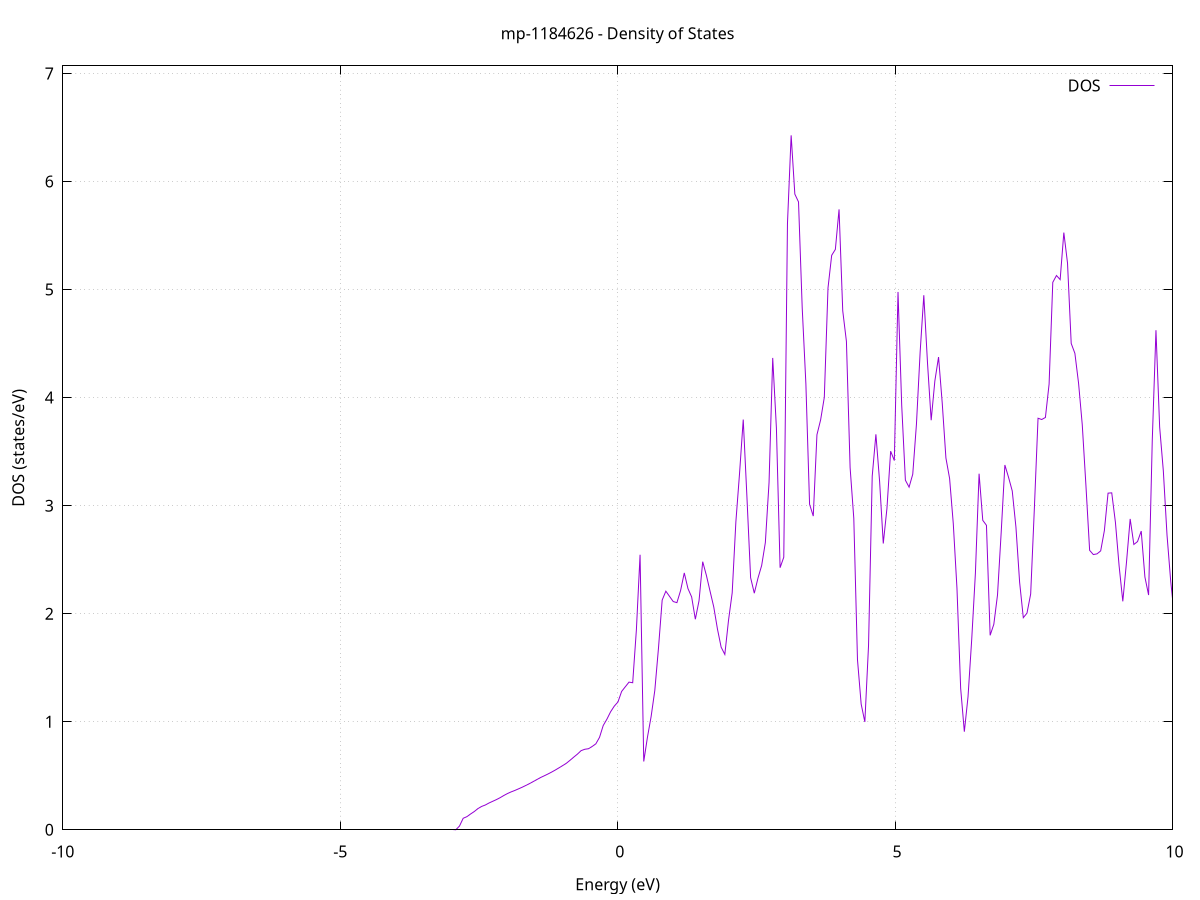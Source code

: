 set title 'mp-1184626 - Density of States'
set xlabel 'Energy (eV)'
set ylabel 'DOS (states/eV)'
set grid
set xrange [-10:10]
set yrange [0:7.070]
set xzeroaxis lt -1
set terminal png size 800,600
set output 'mp-1184626_dos_gnuplot.png'
plot '-' using 1:2 with lines title 'DOS'
-101.474800 0.000000
-101.408300 0.000000
-101.341900 0.000000
-101.275500 0.000000
-101.209100 0.000000
-101.142700 0.000000
-101.076300 0.000000
-101.009900 0.000000
-100.943400 0.000000
-100.877000 0.000000
-100.810600 0.000000
-100.744200 0.000000
-100.677800 0.000000
-100.611400 0.000000
-100.545000 0.000000
-100.478600 0.000000
-100.412100 0.000000
-100.345700 0.000000
-100.279300 0.000000
-100.212900 0.000000
-100.146500 0.000000
-100.080100 0.000000
-100.013700 0.000000
-99.947200 0.000000
-99.880800 0.000000
-99.814400 0.000000
-99.748000 0.000000
-99.681600 0.000000
-99.615200 0.000000
-99.548800 0.000000
-99.482300 0.000000
-99.415900 0.000000
-99.349500 0.000000
-99.283100 0.000000
-99.216700 0.000000
-99.150300 0.000000
-99.083900 0.000000
-99.017400 0.000000
-98.951000 0.000000
-98.884600 0.000000
-98.818200 0.000000
-98.751800 0.000000
-98.685400 0.000000
-98.619000 0.000000
-98.552600 0.000000
-98.486100 0.000000
-98.419700 0.000000
-98.353300 0.000000
-98.286900 0.000000
-98.220500 0.000000
-98.154100 0.000000
-98.087700 0.000000
-98.021200 0.000000
-97.954800 0.000000
-97.888400 0.000000
-97.822000 0.000000
-97.755600 0.000000
-97.689200 0.000000
-97.622800 0.000000
-97.556300 0.000000
-97.489900 0.000000
-97.423500 0.000000
-97.357100 0.000000
-97.290700 0.000000
-97.224300 0.000000
-97.157900 0.000000
-97.091400 0.000000
-97.025000 0.000000
-96.958600 0.000000
-96.892200 0.000000
-96.825800 0.000000
-96.759400 0.000000
-96.693000 0.000000
-96.626600 0.000000
-96.560100 0.000000
-96.493700 0.000000
-96.427300 0.000000
-96.360900 0.000000
-96.294500 0.000000
-96.228100 0.000000
-96.161700 0.000000
-96.095200 0.000000
-96.028800 0.000000
-95.962400 0.000000
-95.896000 0.000000
-95.829600 0.000000
-95.763200 0.000000
-95.696800 0.000000
-95.630300 0.000000
-95.563900 0.000000
-95.497500 0.000000
-95.431100 0.000000
-95.364700 0.000000
-95.298300 0.000000
-95.231900 0.000000
-95.165400 0.000000
-95.099000 0.000000
-95.032600 0.000000
-94.966200 0.000000
-94.899800 0.000000
-94.833400 0.000000
-94.767000 0.000000
-94.700500 0.000000
-94.634100 0.000000
-94.567700 0.000000
-94.501300 0.000000
-94.434900 0.000000
-94.368500 0.000000
-94.302100 0.000000
-94.235700 0.000000
-94.169200 0.000000
-94.102800 0.000000
-94.036400 0.000000
-93.970000 0.000000
-93.903600 0.000000
-93.837200 0.000000
-93.770800 0.000000
-93.704300 0.000000
-93.637900 0.000000
-93.571500 0.000000
-93.505100 0.000000
-93.438700 0.000000
-93.372300 0.000000
-93.305900 0.000000
-93.239400 0.000000
-93.173000 0.000000
-93.106600 0.000000
-93.040200 0.000000
-92.973800 0.000000
-92.907400 0.000000
-92.841000 0.000000
-92.774500 0.000000
-92.708100 0.000000
-92.641700 0.000000
-92.575300 0.000000
-92.508900 0.000000
-92.442500 0.000000
-92.376100 0.000000
-92.309700 0.000000
-92.243200 0.000000
-92.176800 0.000000
-92.110400 0.000000
-92.044000 0.000000
-91.977600 0.000000
-91.911200 0.000000
-91.844800 0.000000
-91.778300 0.000000
-91.711900 0.000000
-91.645500 0.000000
-91.579100 0.000000
-91.512700 0.000000
-91.446300 0.000000
-91.379900 0.000000
-91.313400 0.000000
-91.247000 0.000000
-91.180600 0.000000
-91.114200 0.000000
-91.047800 0.000000
-90.981400 0.000000
-90.915000 0.000000
-90.848500 0.000000
-90.782100 0.000000
-90.715700 0.000000
-90.649300 0.000000
-90.582900 0.000000
-90.516500 0.000000
-90.450100 0.000000
-90.383700 0.000000
-90.317200 0.000000
-90.250800 0.000000
-90.184400 0.000000
-90.118000 0.000000
-90.051600 0.000000
-89.985200 0.000000
-89.918800 0.000000
-89.852300 0.000000
-89.785900 0.000000
-89.719500 0.000000
-89.653100 0.000000
-89.586700 0.000000
-89.520300 0.000000
-89.453900 0.000000
-89.387400 0.000000
-89.321000 0.000000
-89.254600 0.000000
-89.188200 0.000000
-89.121800 0.000000
-89.055400 0.000000
-88.989000 0.000000
-88.922500 0.000000
-88.856100 0.000000
-88.789700 0.000000
-88.723300 0.000000
-88.656900 0.000000
-88.590500 0.000000
-88.524100 0.000000
-88.457600 0.000000
-88.391200 0.000000
-88.324800 0.000000
-88.258400 0.000000
-88.192000 0.000000
-88.125600 0.000000
-88.059200 0.000000
-87.992800 0.000000
-87.926300 0.000000
-87.859900 0.000000
-87.793500 0.000000
-87.727100 0.000000
-87.660700 0.000000
-87.594300 0.000000
-87.527900 0.000000
-87.461400 0.000000
-87.395000 0.000000
-87.328600 0.000000
-87.262200 0.000000
-87.195800 0.000000
-87.129400 0.000000
-87.063000 0.000000
-86.996500 0.000000
-86.930100 0.000000
-86.863700 0.000000
-86.797300 0.000000
-86.730900 0.000000
-86.664500 0.000000
-86.598100 0.000000
-86.531600 0.000000
-86.465200 0.000000
-86.398800 0.000000
-86.332400 0.000000
-86.266000 0.000000
-86.199600 0.000000
-86.133200 0.000000
-86.066800 0.000000
-86.000300 0.000000
-85.933900 0.000000
-85.867500 0.000000
-85.801100 0.000000
-85.734700 0.000000
-85.668300 0.000000
-85.601900 0.000000
-85.535400 0.000000
-85.469000 0.000000
-85.402600 0.000000
-85.336200 0.000000
-85.269800 0.000000
-85.203400 0.000000
-85.137000 0.000000
-85.070500 0.000000
-85.004100 0.000000
-84.937700 0.000000
-84.871300 0.000000
-84.804900 0.000000
-84.738500 0.000000
-84.672100 0.000000
-84.605600 0.000000
-84.539200 0.000000
-84.472800 0.000000
-84.406400 0.000000
-84.340000 0.000000
-84.273600 0.000000
-84.207200 0.000000
-84.140800 0.000000
-84.074300 0.000000
-84.007900 0.000000
-83.941500 0.000000
-83.875100 0.000000
-83.808700 0.000000
-83.742300 0.000000
-83.675900 0.000000
-83.609400 0.000000
-83.543000 0.000000
-83.476600 0.000000
-83.410200 0.000000
-83.343800 0.000000
-83.277400 0.000000
-83.211000 0.000000
-83.144500 0.000000
-83.078100 0.000000
-83.011700 0.000000
-82.945300 0.000000
-82.878900 0.000000
-82.812500 0.000000
-82.746100 0.000000
-82.679600 0.000000
-82.613200 0.000000
-82.546800 0.000000
-82.480400 0.000000
-82.414000 0.000000
-82.347600 0.000000
-82.281200 0.000000
-82.214800 0.000000
-82.148300 0.000000
-82.081900 0.000000
-82.015500 0.000000
-81.949100 0.000000
-81.882700 0.000000
-81.816300 0.000000
-81.749900 0.000000
-81.683400 0.000000
-81.617000 0.000000
-81.550600 0.000000
-81.484200 0.000000
-81.417800 0.000000
-81.351400 0.000000
-81.285000 0.000000
-81.218500 0.000000
-81.152100 0.000000
-81.085700 0.000000
-81.019300 0.000000
-80.952900 0.000000
-80.886500 0.000000
-80.820100 0.000000
-80.753600 0.000000
-80.687200 0.000000
-80.620800 0.000000
-80.554400 0.000000
-80.488000 0.000000
-80.421600 0.000000
-80.355200 0.000000
-80.288700 0.000000
-80.222300 0.000000
-80.155900 0.000000
-80.089500 0.000000
-80.023100 0.000000
-79.956700 0.000000
-79.890300 0.000000
-79.823900 0.000000
-79.757400 0.000000
-79.691000 0.000000
-79.624600 0.000000
-79.558200 0.000000
-79.491800 0.000000
-79.425400 0.000000
-79.359000 0.000000
-79.292500 0.000000
-79.226100 0.000000
-79.159700 0.000000
-79.093300 0.000000
-79.026900 0.000000
-78.960500 0.000000
-78.894100 0.000000
-78.827600 0.000000
-78.761200 0.000000
-78.694800 0.000000
-78.628400 0.000000
-78.562000 0.000000
-78.495600 0.000000
-78.429200 0.000000
-78.362700 0.000000
-78.296300 0.000000
-78.229900 0.000000
-78.163500 0.000000
-78.097100 0.000000
-78.030700 0.000000
-77.964300 0.000000
-77.897900 0.000000
-77.831400 0.000000
-77.765000 0.000000
-77.698600 0.000000
-77.632200 0.000000
-77.565800 0.000000
-77.499400 0.000000
-77.433000 0.000000
-77.366500 0.000000
-77.300100 0.000000
-77.233700 0.000000
-77.167300 0.000000
-77.100900 0.000000
-77.034500 0.000000
-76.968100 0.000000
-76.901600 0.000000
-76.835200 0.000000
-76.768800 0.000000
-76.702400 0.000000
-76.636000 0.000000
-76.569600 0.000000
-76.503200 0.000000
-76.436700 0.000000
-76.370300 0.000000
-76.303900 0.000000
-76.237500 0.000000
-76.171100 0.000000
-76.104700 0.000000
-76.038300 0.000000
-75.971900 0.000000
-75.905400 0.000000
-75.839000 0.000000
-75.772600 0.000000
-75.706200 0.000000
-75.639800 0.000000
-75.573400 0.000000
-75.507000 0.000000
-75.440500 0.000000
-75.374100 0.000000
-75.307700 0.000000
-75.241300 0.000000
-75.174900 0.000000
-75.108500 0.000000
-75.042100 0.000000
-74.975600 0.000000
-74.909200 0.000000
-74.842800 0.000000
-74.776400 0.000000
-74.710000 0.000000
-74.643600 0.000000
-74.577200 0.000000
-74.510700 0.000000
-74.444300 0.000000
-74.377900 0.000000
-74.311500 0.000000
-74.245100 0.000000
-74.178700 0.000000
-74.112300 0.000000
-74.045800 0.000000
-73.979400 0.000000
-73.913000 0.000000
-73.846600 0.000000
-73.780200 0.000000
-73.713800 0.000000
-73.647400 0.000000
-73.581000 0.000000
-73.514500 0.000000
-73.448100 0.000000
-73.381700 0.000000
-73.315300 0.000000
-73.248900 0.000000
-73.182500 0.000000
-73.116100 0.000000
-73.049600 0.000000
-72.983200 0.000000
-72.916800 0.000000
-72.850400 0.000000
-72.784000 0.000000
-72.717600 0.000000
-72.651200 0.000000
-72.584700 0.000000
-72.518300 0.000000
-72.451900 0.000000
-72.385500 0.000000
-72.319100 0.000000
-72.252700 0.000000
-72.186300 0.000000
-72.119800 0.000000
-72.053400 0.000000
-71.987000 0.000000
-71.920600 0.000000
-71.854200 0.000000
-71.787800 0.000000
-71.721400 0.000000
-71.655000 0.000000
-71.588500 0.000000
-71.522100 0.000000
-71.455700 0.000000
-71.389300 0.000000
-71.322900 0.000000
-71.256500 0.000000
-71.190100 0.000000
-71.123600 0.000000
-71.057200 0.000000
-70.990800 0.000000
-70.924400 0.000000
-70.858000 0.000000
-70.791600 0.000000
-70.725200 0.000000
-70.658700 0.000000
-70.592300 0.000000
-70.525900 0.000000
-70.459500 0.000000
-70.393100 0.000000
-70.326700 0.000000
-70.260300 0.000000
-70.193800 0.000000
-70.127400 0.000000
-70.061000 0.000000
-69.994600 0.000000
-69.928200 0.000000
-69.861800 0.000000
-69.795400 0.000000
-69.729000 0.000000
-69.662500 0.000000
-69.596100 0.000000
-69.529700 0.000000
-69.463300 0.000000
-69.396900 0.000000
-69.330500 0.000000
-69.264100 0.000000
-69.197600 0.000000
-69.131200 0.000000
-69.064800 0.000000
-68.998400 0.000000
-68.932000 0.000000
-68.865600 0.000000
-68.799200 0.000000
-68.732700 0.000000
-68.666300 0.000000
-68.599900 0.000000
-68.533500 0.000000
-68.467100 0.000000
-68.400700 0.000000
-68.334300 0.000000
-68.267800 0.000000
-68.201400 0.000000
-68.135000 0.000000
-68.068600 0.000000
-68.002200 0.000000
-67.935800 0.000000
-67.869400 0.000000
-67.802900 0.000000
-67.736500 0.000000
-67.670100 0.000000
-67.603700 0.000000
-67.537300 0.000000
-67.470900 0.000000
-67.404500 0.000000
-67.338100 0.000000
-67.271600 0.000000
-67.205200 0.000000
-67.138800 0.000000
-67.072400 0.000000
-67.006000 0.000000
-66.939600 0.000000
-66.873200 0.000000
-66.806700 0.000000
-66.740300 0.000000
-66.673900 0.000000
-66.607500 0.000000
-66.541100 0.000000
-66.474700 0.000000
-66.408300 0.000000
-66.341800 0.000000
-66.275400 0.000000
-66.209000 0.000000
-66.142600 0.000000
-66.076200 0.000000
-66.009800 0.000000
-65.943400 0.000000
-65.876900 0.000000
-65.810500 0.000000
-65.744100 0.000000
-65.677700 0.000000
-65.611300 0.000000
-65.544900 0.000000
-65.478500 0.000000
-65.412100 0.000000
-65.345600 0.000000
-65.279200 0.000000
-65.212800 0.000000
-65.146400 0.000000
-65.080000 0.000000
-65.013600 0.000000
-64.947200 0.000000
-64.880700 0.000000
-64.814300 0.000000
-64.747900 0.000000
-64.681500 0.000000
-64.615100 0.000000
-64.548700 0.000000
-64.482300 0.000000
-64.415800 0.000000
-64.349400 0.000000
-64.283000 0.000000
-64.216600 0.000000
-64.150200 0.000000
-64.083800 0.000000
-64.017400 0.000000
-63.950900 0.000000
-63.884500 0.000000
-63.818100 0.000000
-63.751700 0.000000
-63.685300 0.000000
-63.618900 0.000000
-63.552500 0.000000
-63.486100 0.000000
-63.419600 0.000000
-63.353200 0.000000
-63.286800 0.000000
-63.220400 0.000000
-63.154000 0.000000
-63.087600 0.000000
-63.021200 0.000000
-62.954700 0.000000
-62.888300 0.000000
-62.821900 0.000000
-62.755500 0.000000
-62.689100 0.000000
-62.622700 0.000000
-62.556300 0.000000
-62.489800 0.000000
-62.423400 0.000000
-62.357000 0.000000
-62.290600 0.000000
-62.224200 0.000000
-62.157800 0.000000
-62.091400 0.000000
-62.024900 0.000000
-61.958500 0.000000
-61.892100 0.000000
-61.825700 0.000000
-61.759300 0.000000
-61.692900 0.000000
-61.626500 0.000000
-61.560000 0.000000
-61.493600 0.000000
-61.427200 0.000000
-61.360800 0.000000
-61.294400 0.000000
-61.228000 0.000000
-61.161600 0.000000
-61.095200 0.000000
-61.028700 0.000000
-60.962300 0.000000
-60.895900 0.000000
-60.829500 0.000000
-60.763100 0.000000
-60.696700 0.000000
-60.630300 0.000000
-60.563800 0.000000
-60.497400 0.000000
-60.431000 0.000000
-60.364600 0.000000
-60.298200 0.000000
-60.231800 0.000000
-60.165400 0.000000
-60.098900 0.000000
-60.032500 0.000000
-59.966100 0.000000
-59.899700 0.000000
-59.833300 0.000000
-59.766900 0.000000
-59.700500 0.000000
-59.634000 0.000000
-59.567600 0.000000
-59.501200 0.000000
-59.434800 0.000000
-59.368400 0.000000
-59.302000 0.000000
-59.235600 0.000000
-59.169200 0.000000
-59.102700 0.000000
-59.036300 0.000000
-58.969900 0.000000
-58.903500 0.000000
-58.837100 0.000000
-58.770700 0.000000
-58.704300 0.000000
-58.637800 0.000000
-58.571400 0.000000
-58.505000 0.000000
-58.438600 0.000000
-58.372200 0.000000
-58.305800 0.000000
-58.239400 0.000000
-58.172900 0.000000
-58.106500 0.000000
-58.040100 0.000000
-57.973700 0.000000
-57.907300 0.000000
-57.840900 0.000000
-57.774500 0.000000
-57.708000 0.000000
-57.641600 0.000000
-57.575200 0.000000
-57.508800 0.000000
-57.442400 0.000000
-57.376000 0.000000
-57.309600 0.000000
-57.243200 0.000000
-57.176700 0.000000
-57.110300 0.000000
-57.043900 0.000000
-56.977500 0.000000
-56.911100 0.000000
-56.844700 0.000000
-56.778300 0.000000
-56.711800 0.000000
-56.645400 0.000000
-56.579000 0.000000
-56.512600 0.000000
-56.446200 0.000000
-56.379800 0.000000
-56.313400 0.000000
-56.246900 0.000000
-56.180500 0.000000
-56.114100 0.000000
-56.047700 0.000000
-55.981300 0.000000
-55.914900 0.000000
-55.848500 0.000000
-55.782000 0.000000
-55.715600 0.000000
-55.649200 0.000000
-55.582800 0.000000
-55.516400 0.000000
-55.450000 0.000000
-55.383600 0.000000
-55.317200 0.000000
-55.250700 0.000000
-55.184300 0.000000
-55.117900 0.000000
-55.051500 0.000000
-54.985100 0.000000
-54.918700 0.000000
-54.852300 0.000000
-54.785800 0.000000
-54.719400 0.000000
-54.653000 0.000000
-54.586600 0.000000
-54.520200 0.000000
-54.453800 0.000000
-54.387400 0.000000
-54.320900 0.000000
-54.254500 0.000000
-54.188100 0.000000
-54.121700 0.000000
-54.055300 0.000000
-53.988900 0.000000
-53.922500 0.000000
-53.856000 0.000000
-53.789600 0.000000
-53.723200 0.000000
-53.656800 0.000000
-53.590400 0.000000
-53.524000 0.000000
-53.457600 0.000000
-53.391100 0.000000
-53.324700 0.000000
-53.258300 0.000000
-53.191900 0.000000
-53.125500 0.000000
-53.059100 0.000000
-52.992700 0.000000
-52.926300 0.000000
-52.859800 0.000000
-52.793400 0.000000
-52.727000 0.000000
-52.660600 0.000000
-52.594200 0.000000
-52.527800 0.000000
-52.461400 0.000000
-52.394900 0.000000
-52.328500 0.000000
-52.262100 0.000000
-52.195700 0.000000
-52.129300 0.000000
-52.062900 0.000000
-51.996500 0.000000
-51.930000 0.000000
-51.863600 0.000000
-51.797200 0.000000
-51.730800 0.000000
-51.664400 0.000000
-51.598000 0.000000
-51.531600 0.000000
-51.465100 0.000000
-51.398700 0.000000
-51.332300 0.000000
-51.265900 0.000000
-51.199500 0.000000
-51.133100 0.000000
-51.066700 0.000000
-51.000300 0.000000
-50.933800 0.000000
-50.867400 0.000000
-50.801000 0.000000
-50.734600 0.000000
-50.668200 0.000000
-50.601800 0.000000
-50.535400 0.000000
-50.468900 0.000000
-50.402500 0.000000
-50.336100 0.000000
-50.269700 0.000000
-50.203300 0.000000
-50.136900 0.000000
-50.070500 0.000000
-50.004000 0.000000
-49.937600 0.000000
-49.871200 0.000000
-49.804800 0.000000
-49.738400 0.000000
-49.672000 0.000000
-49.605600 0.000000
-49.539100 0.000000
-49.472700 0.000000
-49.406300 0.000000
-49.339900 0.000000
-49.273500 0.000000
-49.207100 0.000000
-49.140700 0.000000
-49.074300 0.000000
-49.007800 0.000000
-48.941400 0.000000
-48.875000 0.000000
-48.808600 0.000000
-48.742200 0.000000
-48.675800 0.000000
-48.609400 0.000000
-48.542900 0.000000
-48.476500 0.000000
-48.410100 0.000000
-48.343700 0.000000
-48.277300 0.000000
-48.210900 0.000000
-48.144500 0.000000
-48.078000 0.000000
-48.011600 0.000000
-47.945200 0.000000
-47.878800 0.000000
-47.812400 0.000000
-47.746000 0.000000
-47.679600 0.000000
-47.613100 0.000000
-47.546700 0.000000
-47.480300 0.000000
-47.413900 0.000000
-47.347500 0.000000
-47.281100 0.000000
-47.214700 0.000000
-47.148200 0.000000
-47.081800 0.000000
-47.015400 0.000000
-46.949000 0.000000
-46.882600 0.000000
-46.816200 0.000000
-46.749800 0.000000
-46.683400 0.000000
-46.616900 0.000000
-46.550500 0.000000
-46.484100 0.000000
-46.417700 0.000000
-46.351300 0.000000
-46.284900 0.000000
-46.218500 0.000000
-46.152000 0.000000
-46.085600 0.000000
-46.019200 0.000000
-45.952800 0.000000
-45.886400 0.000000
-45.820000 0.000000
-45.753600 0.000000
-45.687100 0.000000
-45.620700 0.000000
-45.554300 0.000000
-45.487900 0.000000
-45.421500 0.000000
-45.355100 0.000000
-45.288700 0.000000
-45.222200 0.000000
-45.155800 0.000000
-45.089400 0.000000
-45.023000 0.000000
-44.956600 0.000000
-44.890200 0.000000
-44.823800 0.000000
-44.757400 0.000000
-44.690900 0.000000
-44.624500 0.000000
-44.558100 0.000000
-44.491700 0.000000
-44.425300 0.000000
-44.358900 0.000000
-44.292500 0.000000
-44.226000 0.000000
-44.159600 0.000000
-44.093200 0.000000
-44.026800 0.000000
-43.960400 0.000000
-43.894000 0.000000
-43.827600 0.000000
-43.761100 0.000000
-43.694700 0.000000
-43.628300 0.000000
-43.561900 0.000000
-43.495500 0.000000
-43.429100 0.000000
-43.362700 0.000000
-43.296200 0.000000
-43.229800 0.000000
-43.163400 0.000000
-43.097000 0.000000
-43.030600 0.000000
-42.964200 0.000000
-42.897800 0.000000
-42.831400 0.000000
-42.764900 0.000000
-42.698500 0.000000
-42.632100 0.000000
-42.565700 0.000000
-42.499300 0.000000
-42.432900 0.000000
-42.366500 0.000000
-42.300000 0.000000
-42.233600 0.000000
-42.167200 0.000000
-42.100800 0.000000
-42.034400 0.000000
-41.968000 0.000000
-41.901600 0.000000
-41.835100 0.000000
-41.768700 0.000000
-41.702300 0.000000
-41.635900 0.000000
-41.569500 0.000000
-41.503100 0.000000
-41.436700 0.000000
-41.370200 0.000000
-41.303800 0.000000
-41.237400 0.000000
-41.171000 0.000000
-41.104600 0.000000
-41.038200 0.000000
-40.971800 0.000000
-40.905300 0.000000
-40.838900 0.000000
-40.772500 0.000000
-40.706100 0.000000
-40.639700 0.000000
-40.573300 0.000000
-40.506900 0.000000
-40.440500 0.000000
-40.374000 0.000000
-40.307600 0.000000
-40.241200 0.000000
-40.174800 0.000000
-40.108400 0.000000
-40.042000 0.000000
-39.975600 0.000000
-39.909100 0.000000
-39.842700 0.000000
-39.776300 0.000000
-39.709900 0.000000
-39.643500 0.000000
-39.577100 0.000000
-39.510700 0.000000
-39.444200 0.000000
-39.377800 0.000000
-39.311400 0.000000
-39.245000 0.000000
-39.178600 0.000000
-39.112200 0.000000
-39.045800 0.000000
-38.979300 0.000000
-38.912900 0.000000
-38.846500 0.000000
-38.780100 0.000000
-38.713700 0.000000
-38.647300 0.000000
-38.580900 0.000000
-38.514500 0.000000
-38.448000 0.000000
-38.381600 0.000000
-38.315200 0.000000
-38.248800 0.000000
-38.182400 0.000000
-38.116000 0.000000
-38.049600 0.000000
-37.983100 0.000000
-37.916700 0.000000
-37.850300 0.000000
-37.783900 0.000000
-37.717500 0.000000
-37.651100 0.000000
-37.584700 0.000000
-37.518200 0.000000
-37.451800 0.000000
-37.385400 0.000000
-37.319000 0.000000
-37.252600 0.000000
-37.186200 0.000000
-37.119800 0.000000
-37.053300 0.000000
-36.986900 0.000000
-36.920500 0.000000
-36.854100 0.000000
-36.787700 0.000000
-36.721300 0.000000
-36.654900 0.000000
-36.588500 0.000000
-36.522000 0.000000
-36.455600 0.000000
-36.389200 0.000000
-36.322800 0.000000
-36.256400 0.000000
-36.190000 0.000000
-36.123600 0.000000
-36.057100 0.000000
-35.990700 0.000000
-35.924300 0.000000
-35.857900 0.000000
-35.791500 0.000000
-35.725100 0.000000
-35.658700 0.000000
-35.592200 0.000000
-35.525800 0.000000
-35.459400 0.000000
-35.393000 0.000000
-35.326600 0.000000
-35.260200 0.000000
-35.193800 0.000000
-35.127300 0.000000
-35.060900 0.000000
-34.994500 0.000000
-34.928100 0.000000
-34.861700 0.000000
-34.795300 0.000000
-34.728900 0.000000
-34.662400 0.000000
-34.596000 0.000000
-34.529600 0.000000
-34.463200 0.000000
-34.396800 0.000000
-34.330400 0.000000
-34.264000 0.000000
-34.197600 0.000000
-34.131100 0.000000
-34.064700 0.000000
-33.998300 0.000000
-33.931900 0.000000
-33.865500 0.000000
-33.799100 0.000000
-33.732700 0.000000
-33.666200 0.000000
-33.599800 0.000000
-33.533400 0.000000
-33.467000 0.000000
-33.400600 0.000000
-33.334200 0.000000
-33.267800 0.000000
-33.201300 0.000000
-33.134900 0.000000
-33.068500 0.000000
-33.002100 0.000000
-32.935700 0.000000
-32.869300 0.000000
-32.802900 0.000000
-32.736400 0.000000
-32.670000 0.000000
-32.603600 0.000000
-32.537200 0.000000
-32.470800 0.000000
-32.404400 0.000000
-32.338000 0.000000
-32.271600 0.000000
-32.205100 0.000000
-32.138700 0.000000
-32.072300 0.000000
-32.005900 0.000000
-31.939500 0.000000
-31.873100 0.000000
-31.806700 0.000000
-31.740200 0.000000
-31.673800 0.000000
-31.607400 0.000000
-31.541000 0.000000
-31.474600 0.000000
-31.408200 0.000000
-31.341800 0.000000
-31.275300 0.000000
-31.208900 0.000000
-31.142500 0.000000
-31.076100 0.000000
-31.009700 0.000000
-30.943300 0.000000
-30.876900 0.000000
-30.810400 0.000000
-30.744000 0.000000
-30.677600 0.000000
-30.611200 0.000000
-30.544800 0.000000
-30.478400 0.000000
-30.412000 0.000000
-30.345600 0.000000
-30.279100 0.000000
-30.212700 0.000000
-30.146300 0.000000
-30.079900 0.000000
-30.013500 0.000000
-29.947100 0.000000
-29.880700 0.000000
-29.814200 0.000000
-29.747800 0.000000
-29.681400 0.000000
-29.615000 0.000000
-29.548600 0.000000
-29.482200 0.000000
-29.415800 0.000000
-29.349300 0.000000
-29.282900 0.000000
-29.216500 0.000000
-29.150100 0.000000
-29.083700 0.000000
-29.017300 0.000000
-28.950900 0.000000
-28.884400 0.000000
-28.818000 0.000000
-28.751600 0.000000
-28.685200 0.000000
-28.618800 0.000000
-28.552400 0.000000
-28.486000 0.000000
-28.419500 0.000000
-28.353100 0.000000
-28.286700 0.000000
-28.220300 0.000000
-28.153900 0.000000
-28.087500 0.000000
-28.021100 0.000000
-27.954700 0.000000
-27.888200 0.000000
-27.821800 0.000000
-27.755400 0.000000
-27.689000 0.000000
-27.622600 0.000000
-27.556200 0.000000
-27.489800 0.000000
-27.423300 0.000000
-27.356900 0.000000
-27.290500 0.000000
-27.224100 0.000000
-27.157700 0.000000
-27.091300 0.000000
-27.024900 0.000000
-26.958400 0.000000
-26.892000 0.000000
-26.825600 0.000000
-26.759200 0.000000
-26.692800 0.000000
-26.626400 0.000000
-26.560000 0.000000
-26.493500 0.000000
-26.427100 0.000000
-26.360700 0.000000
-26.294300 0.000000
-26.227900 3.646000
-26.161500 5.338400
-26.095100 15.787100
-26.028700 12.670800
-25.962200 20.330000
-25.895800 20.485800
-25.829400 8.185900
-25.763000 12.520800
-25.696600 15.200000
-25.630200 19.824000
-25.563800 16.295100
-25.497300 19.470700
-25.430900 26.237000
-25.364500 18.103000
-25.298100 28.859200
-25.231700 35.587500
-25.165300 0.000000
-25.098900 0.000000
-25.032400 0.000000
-24.966000 0.000000
-24.899600 0.000000
-24.833200 0.000000
-24.766800 0.000000
-24.700400 0.000000
-24.634000 0.000000
-24.567500 0.000000
-24.501100 0.000000
-24.434700 0.000000
-24.368300 0.000000
-24.301900 0.000000
-24.235500 0.000000
-24.169100 0.000000
-24.102700 0.000000
-24.036200 0.000000
-23.969800 0.000000
-23.903400 0.000000
-23.837000 0.000000
-23.770600 0.000000
-23.704200 0.000000
-23.637800 0.000000
-23.571300 0.000000
-23.504900 0.000000
-23.438500 0.000000
-23.372100 0.000000
-23.305700 0.000000
-23.239300 0.000000
-23.172900 0.000000
-23.106400 0.000000
-23.040000 0.000000
-22.973600 0.000000
-22.907200 0.000000
-22.840800 0.000000
-22.774400 0.000000
-22.708000 0.000000
-22.641500 0.000000
-22.575100 0.000000
-22.508700 0.000000
-22.442300 0.000000
-22.375900 0.000000
-22.309500 0.000000
-22.243100 0.000000
-22.176700 0.000000
-22.110200 0.000000
-22.043800 0.000000
-21.977400 0.000000
-21.911000 0.000000
-21.844600 0.000000
-21.778200 0.000000
-21.711800 0.000000
-21.645300 0.000000
-21.578900 0.000000
-21.512500 0.000000
-21.446100 0.000000
-21.379700 0.000000
-21.313300 0.000000
-21.246900 0.000000
-21.180400 0.000000
-21.114000 0.000000
-21.047600 0.000000
-20.981200 0.000000
-20.914800 0.000000
-20.848400 0.000000
-20.782000 0.000000
-20.715500 0.000000
-20.649100 0.000000
-20.582700 0.000000
-20.516300 0.000000
-20.449900 0.000000
-20.383500 0.000000
-20.317100 0.000000
-20.250600 0.000000
-20.184200 0.000000
-20.117800 0.000000
-20.051400 0.000000
-19.985000 0.000000
-19.918600 0.000000
-19.852200 0.000000
-19.785800 0.000000
-19.719300 0.000000
-19.652900 0.000000
-19.586500 0.000000
-19.520100 0.000000
-19.453700 0.000000
-19.387300 0.000000
-19.320900 0.000000
-19.254400 0.000000
-19.188000 0.000000
-19.121600 0.000000
-19.055200 0.000000
-18.988800 0.000000
-18.922400 0.000000
-18.856000 0.000000
-18.789500 0.000000
-18.723100 0.000000
-18.656700 0.000000
-18.590300 0.000000
-18.523900 0.000000
-18.457500 0.000000
-18.391100 0.000000
-18.324600 0.000000
-18.258200 0.000000
-18.191800 0.000000
-18.125400 0.000000
-18.059000 0.000000
-17.992600 0.000000
-17.926200 0.000000
-17.859800 0.000000
-17.793300 0.000000
-17.726900 0.000000
-17.660500 0.000000
-17.594100 0.000000
-17.527700 0.000000
-17.461300 0.000000
-17.394900 0.000000
-17.328400 0.000000
-17.262000 0.000000
-17.195600 0.000000
-17.129200 0.000000
-17.062800 0.000000
-16.996400 0.000000
-16.930000 0.000000
-16.863500 0.000000
-16.797100 0.000000
-16.730700 0.000000
-16.664300 0.000000
-16.597900 0.000000
-16.531500 0.000000
-16.465100 0.000000
-16.398600 0.000000
-16.332200 0.000000
-16.265800 0.000000
-16.199400 0.000000
-16.133000 0.000000
-16.066600 0.000000
-16.000200 0.000000
-15.933800 0.000000
-15.867300 0.000000
-15.800900 0.000000
-15.734500 0.000000
-15.668100 0.000000
-15.601700 0.000000
-15.535300 0.000000
-15.468900 0.000000
-15.402400 0.000000
-15.336000 0.000000
-15.269600 0.000000
-15.203200 0.000000
-15.136800 0.000000
-15.070400 0.000000
-15.004000 0.000000
-14.937500 0.000000
-14.871100 0.000000
-14.804700 0.000000
-14.738300 0.000000
-14.671900 0.000000
-14.605500 0.000000
-14.539100 0.000000
-14.472600 0.000000
-14.406200 0.000000
-14.339800 0.000000
-14.273400 0.000000
-14.207000 0.000000
-14.140600 0.000000
-14.074200 0.000000
-14.007700 0.000000
-13.941300 0.000000
-13.874900 0.000000
-13.808500 0.000000
-13.742100 0.000000
-13.675700 0.000000
-13.609300 0.000000
-13.542900 0.000000
-13.476400 0.000000
-13.410000 0.000000
-13.343600 0.000000
-13.277200 0.000000
-13.210800 0.000000
-13.144400 0.000000
-13.078000 0.000000
-13.011500 0.000000
-12.945100 0.000000
-12.878700 0.000000
-12.812300 0.000000
-12.745900 0.000000
-12.679500 0.000000
-12.613100 0.000000
-12.546600 0.000000
-12.480200 0.000000
-12.413800 0.000000
-12.347400 0.000000
-12.281000 0.000000
-12.214600 0.000000
-12.148200 0.000000
-12.081700 0.000000
-12.015300 0.000000
-11.948900 0.000000
-11.882500 0.000000
-11.816100 0.000000
-11.749700 0.000000
-11.683300 0.000000
-11.616900 0.000000
-11.550400 0.000000
-11.484000 0.000000
-11.417600 0.000000
-11.351200 0.000000
-11.284800 0.000000
-11.218400 0.000000
-11.152000 0.000000
-11.085500 0.000000
-11.019100 0.000000
-10.952700 0.000000
-10.886300 0.000000
-10.819900 0.000000
-10.753500 0.000000
-10.687100 0.000000
-10.620600 0.000000
-10.554200 0.000000
-10.487800 0.000000
-10.421400 0.000000
-10.355000 0.000000
-10.288600 0.000000
-10.222200 0.000000
-10.155700 0.000000
-10.089300 0.000000
-10.022900 0.000000
-9.956500 0.000000
-9.890100 0.000000
-9.823700 0.000000
-9.757300 0.000000
-9.690900 0.000000
-9.624400 0.000000
-9.558000 0.000000
-9.491600 0.000000
-9.425200 0.000000
-9.358800 0.000000
-9.292400 0.000000
-9.226000 0.000000
-9.159500 0.000000
-9.093100 0.000000
-9.026700 0.000000
-8.960300 0.000000
-8.893900 0.000000
-8.827500 0.000000
-8.761100 0.000000
-8.694600 0.000000
-8.628200 0.000000
-8.561800 0.000000
-8.495400 0.000000
-8.429000 0.000000
-8.362600 0.000000
-8.296200 0.000000
-8.229700 0.000000
-8.163300 0.000000
-8.096900 0.000000
-8.030500 0.000000
-7.964100 0.000000
-7.897700 0.000000
-7.831300 0.000000
-7.764800 0.000000
-7.698400 0.000000
-7.632000 0.000000
-7.565600 0.000000
-7.499200 0.000000
-7.432800 0.000000
-7.366400 0.000000
-7.300000 0.000000
-7.233500 0.000000
-7.167100 0.000000
-7.100700 0.000000
-7.034300 0.000000
-6.967900 0.000000
-6.901500 0.000000
-6.835100 0.000000
-6.768600 0.000000
-6.702200 0.000000
-6.635800 0.000000
-6.569400 0.000000
-6.503000 0.000000
-6.436600 0.000000
-6.370200 0.000000
-6.303700 0.000000
-6.237300 0.000000
-6.170900 0.000000
-6.104500 0.000000
-6.038100 0.000000
-5.971700 0.000000
-5.905300 0.000000
-5.838800 0.000000
-5.772400 0.000000
-5.706000 0.000000
-5.639600 0.000000
-5.573200 0.000000
-5.506800 0.000000
-5.440400 0.000000
-5.374000 0.000000
-5.307500 0.000000
-5.241100 0.000000
-5.174700 0.000000
-5.108300 0.000000
-5.041900 0.000000
-4.975500 0.000000
-4.909100 0.000000
-4.842600 0.000000
-4.776200 0.000000
-4.709800 0.000000
-4.643400 0.000000
-4.577000 0.000000
-4.510600 0.000000
-4.444200 0.000000
-4.377700 0.000000
-4.311300 0.000000
-4.244900 0.000000
-4.178500 0.000000
-4.112100 0.000000
-4.045700 0.000000
-3.979300 0.000000
-3.912800 0.000000
-3.846400 0.000000
-3.780000 0.000000
-3.713600 0.000000
-3.647200 0.000000
-3.580800 0.000000
-3.514400 0.000000
-3.448000 0.000000
-3.381500 0.000000
-3.315100 0.000000
-3.248700 0.000000
-3.182300 0.000000
-3.115900 0.000000
-3.049500 0.000000
-2.983100 0.000000
-2.916600 0.000100
-2.850200 0.034700
-2.783800 0.106400
-2.717400 0.121300
-2.651000 0.145900
-2.584600 0.168600
-2.518200 0.196200
-2.451700 0.215900
-2.385300 0.229200
-2.318900 0.247700
-2.252500 0.263400
-2.186100 0.278900
-2.119700 0.296600
-2.053300 0.316700
-1.986800 0.335000
-1.920400 0.350500
-1.854000 0.363700
-1.787600 0.378500
-1.721200 0.393600
-1.654800 0.410200
-1.588400 0.427500
-1.521900 0.446000
-1.455500 0.465000
-1.389100 0.483600
-1.322700 0.499500
-1.256300 0.516100
-1.189900 0.533900
-1.123500 0.552900
-1.057100 0.573300
-0.990600 0.594200
-0.924200 0.615600
-0.857800 0.643300
-0.791400 0.672300
-0.725000 0.700100
-0.658600 0.732300
-0.592200 0.745200
-0.525700 0.750100
-0.459300 0.771100
-0.392900 0.795400
-0.326500 0.855500
-0.260100 0.964800
-0.193700 1.023500
-0.127300 1.091700
-0.060800 1.144200
0.005600 1.182700
0.072000 1.280400
0.138400 1.323700
0.204800 1.366500
0.271200 1.360800
0.337600 1.848800
0.404100 2.545200
0.470500 0.632100
0.536900 0.855800
0.603300 1.047600
0.669700 1.289400
0.736100 1.682100
0.802500 2.125900
0.868900 2.208200
0.935400 2.160000
1.001800 2.112200
1.068200 2.102100
1.134600 2.214600
1.201000 2.377300
1.267400 2.232200
1.333800 2.154700
1.400300 1.948500
1.466700 2.119700
1.533100 2.481200
1.599500 2.354300
1.665900 2.207400
1.732300 2.061900
1.798700 1.858000
1.865200 1.690100
1.931600 1.622500
1.998000 1.937600
2.064400 2.192500
2.130800 2.850300
2.197200 3.299500
2.263600 3.796800
2.330100 3.079700
2.396500 2.333000
2.462900 2.189600
2.529300 2.329400
2.595700 2.446000
2.662100 2.658400
2.728500 3.212400
2.794900 4.367100
2.861400 3.717000
2.927800 2.425500
2.994200 2.522600
3.060600 5.610400
3.127000 6.427200
3.193400 5.883300
3.259800 5.810700
3.326300 4.831800
3.392700 4.125400
3.459100 3.012800
3.525500 2.903000
3.591900 3.655900
3.658300 3.794000
3.724700 4.002000
3.791200 5.014500
3.857600 5.316600
3.924000 5.371500
3.990400 5.741900
4.056800 4.803400
4.123200 4.519800
4.189600 3.352100
4.256100 2.881300
4.322500 1.574800
4.388900 1.163500
4.455300 0.997900
4.521700 1.704500
4.588100 3.272400
4.654500 3.659800
4.721000 3.225700
4.787400 2.649800
4.853800 2.975100
4.920200 3.504000
4.986600 3.417200
5.053000 4.977500
5.119400 3.930400
5.185800 3.235700
5.252300 3.171200
5.318700 3.290600
5.385100 3.752500
5.451500 4.418200
5.517900 4.947200
5.584300 4.322500
5.650700 3.790400
5.717200 4.154300
5.783600 4.375100
5.850000 3.949200
5.916400 3.440900
5.982800 3.251100
6.049200 2.832900
6.115600 2.234100
6.182100 1.308500
6.248500 0.907700
6.314900 1.231200
6.381300 1.761400
6.447700 2.373700
6.514100 3.295400
6.580500 2.864300
6.647000 2.817600
6.713400 1.799500
6.779800 1.901900
6.846200 2.173200
6.912600 2.753000
6.979000 3.376000
7.045400 3.261500
7.111800 3.135700
7.178300 2.801600
7.244700 2.291200
7.311100 1.962900
7.377500 2.004900
7.443900 2.182200
7.510300 2.973200
7.576700 3.808900
7.643200 3.797100
7.709600 3.816000
7.776000 4.125000
7.842400 5.066700
7.908800 5.129800
7.975200 5.091800
8.041600 5.527300
8.108100 5.244200
8.174500 4.501100
8.240900 4.409400
8.307300 4.132200
8.373700 3.748000
8.440100 3.183500
8.506500 2.586200
8.573000 2.547200
8.639400 2.553500
8.705800 2.581300
8.772200 2.769100
8.838600 3.115600
8.905000 3.118300
8.971400 2.844900
9.037800 2.442200
9.104300 2.114400
9.170700 2.474800
9.237100 2.877100
9.303500 2.640600
9.369900 2.667400
9.436300 2.764700
9.502700 2.339700
9.569200 2.172500
9.635600 3.606000
9.702000 4.623400
9.768400 3.727800
9.834800 3.322000
9.901200 2.727200
9.967600 2.301400
10.034100 1.971500
10.100500 1.605600
10.166900 1.447900
10.233300 1.543100
10.299700 1.873500
10.366100 2.355200
10.432500 2.915500
10.499000 3.660300
10.565400 4.999800
10.631800 5.215500
10.698200 6.261700
10.764600 5.385000
10.831000 2.936200
10.897400 3.255000
10.963800 4.498500
11.030300 4.457300
11.096700 3.696400
11.163100 3.083100
11.229500 3.602400
11.295900 3.689000
11.362300 4.496300
11.428700 4.058000
11.495200 3.186200
11.561600 2.861900
11.628000 2.822200
11.694400 3.599100
11.760800 4.376000
11.827200 3.966300
11.893600 3.203700
11.960100 2.739400
12.026500 3.097000
12.092900 3.502400
12.159300 2.994800
12.225700 2.377200
12.292100 2.349500
12.358500 2.173800
12.425000 1.843100
12.491400 1.123200
12.557800 0.931500
12.624200 0.894000
12.690600 0.944300
12.757000 1.047900
12.823400 1.412700
12.889900 2.266500
12.956300 1.899700
13.022700 1.755200
13.089100 1.761300
13.155500 1.854900
13.221900 1.973900
13.288300 2.033500
13.354700 2.082100
13.421200 2.098100
13.487600 1.770300
13.554000 1.668500
13.620400 1.647300
13.686800 1.680800
13.753200 1.726300
13.819600 1.799000
13.886100 1.804100
13.952500 1.742300
14.018900 1.855700
14.085300 1.703000
14.151700 2.125000
14.218100 2.678700
14.284500 3.418300
14.351000 3.654400
14.417400 3.713400
14.483800 3.231700
14.550200 2.980900
14.616600 2.729800
14.683000 2.270800
14.749400 2.575300
14.815900 2.371200
14.882300 2.494600
14.948700 2.558100
15.015100 2.628400
15.081500 2.655900
15.147900 2.579200
15.214300 2.474100
15.280700 2.088300
15.347200 1.645800
15.413600 1.589700
15.480000 1.688900
15.546400 1.774100
15.612800 2.007600
15.679200 2.325300
15.745600 2.833700
15.812100 3.213100
15.878500 3.133000
15.944900 2.836500
16.011300 2.802600
16.077700 2.691400
16.144100 2.946200
16.210500 3.209100
16.277000 3.827600
16.343400 5.021100
16.409800 8.315500
16.476200 16.909800
16.542600 5.687800
16.609000 4.486500
16.675400 3.546000
16.741900 2.916700
16.808300 3.116000
16.874700 2.394200
16.941100 2.259900
17.007500 2.315800
17.073900 2.457100
17.140300 2.488700
17.206700 2.637900
17.273200 2.664000
17.339600 2.769700
17.406000 2.331600
17.472400 2.010600
17.538800 1.654300
17.605200 1.521300
17.671600 1.464000
17.738100 1.457300
17.804500 1.422400
17.870900 1.355700
17.937300 1.489900
18.003700 1.487100
18.070100 1.469000
18.136500 1.463900
18.203000 1.464800
18.269400 1.884700
18.335800 2.909400
18.402200 2.839700
18.468600 3.027300
18.535000 3.301300
18.601400 3.998400
18.667900 3.599500
18.734300 3.561700
18.800700 2.958500
18.867100 2.262800
18.933500 1.617100
18.999900 1.765000
19.066300 2.292800
19.132800 2.919400
19.199200 3.277300
19.265600 3.947600
19.332000 4.201800
19.398400 4.027200
19.464800 3.736500
19.531200 3.268200
19.597600 3.278000
19.664100 2.844300
19.730500 2.599700
19.796900 2.237100
19.863300 1.945800
19.929700 1.734300
19.996100 1.926400
20.062500 2.271400
20.129000 2.553100
20.195400 2.800500
20.261800 2.986500
20.328200 2.958300
20.394600 2.959300
20.461000 3.078400
20.527400 2.692700
20.593900 2.363400
20.660300 2.074900
20.726700 1.961700
20.793100 2.021200
20.859500 2.010400
20.925900 1.813600
20.992300 1.966200
21.058800 2.088200
21.125200 2.280400
21.191600 2.210200
21.258000 2.320700
21.324400 2.505200
21.390800 2.502100
21.457200 2.759800
21.523600 3.265000
21.590100 3.020300
21.656500 2.687000
21.722900 2.668200
21.789300 2.299400
21.855700 2.079300
21.922100 1.935900
21.988500 1.889100
22.055000 2.022000
22.121400 2.641900
22.187800 3.051800
22.254200 3.140100
22.320600 2.965700
22.387000 2.636300
22.453400 2.183500
22.519900 2.179600
22.586300 2.518200
22.652700 2.323700
22.719100 2.199000
22.785500 2.407900
22.851900 2.597000
22.918300 2.925200
22.984800 3.011900
23.051200 2.982000
23.117600 3.186500
23.184000 3.054600
23.250400 3.057200
23.316800 2.905200
23.383200 2.669200
23.449600 2.653100
23.516100 2.703600
23.582500 2.670700
23.648900 2.463400
23.715300 2.618000
23.781700 2.858200
23.848100 3.215800
23.914500 2.985600
23.981000 2.779900
24.047400 2.437400
24.113800 2.307300
24.180200 2.093400
24.246600 2.153900
24.313000 2.370700
24.379400 2.404400
24.445900 2.631900
24.512300 3.157200
24.578700 3.064600
24.645100 2.845200
24.711500 2.368200
24.777900 1.816700
24.844300 1.415700
24.910800 1.000800
24.977200 0.644800
25.043600 0.361900
25.110000 0.126300
25.176400 0.054200
25.242800 0.018100
25.309200 0.000700
25.375700 0.000000
25.442100 0.000000
25.508500 0.000000
25.574900 0.000000
25.641300 0.000000
25.707700 0.000000
25.774100 0.000000
25.840500 0.000000
25.907000 0.000000
25.973400 0.000000
26.039800 0.000000
26.106200 0.000000
26.172600 0.000000
26.239000 0.000000
26.305400 0.000000
26.371900 0.000000
26.438300 0.000000
26.504700 0.000000
26.571100 0.000000
26.637500 0.000000
26.703900 0.000000
26.770300 0.000000
26.836800 0.000000
26.903200 0.000000
26.969600 0.000000
27.036000 0.000000
27.102400 0.000000
27.168800 0.000000
27.235200 0.000000
27.301700 0.000000
27.368100 0.000000
27.434500 0.000000
27.500900 0.000000
27.567300 0.000000
27.633700 0.000000
27.700100 0.000000
27.766500 0.000000
27.833000 0.000000
27.899400 0.000000
27.965800 0.000000
28.032200 0.000000
28.098600 0.000000
28.165000 0.000000
28.231400 0.000000
28.297900 0.000000
28.364300 0.000000
28.430700 0.000000
28.497100 0.000000
28.563500 0.000000
28.629900 0.000000
28.696300 0.000000
28.762800 0.000000
28.829200 0.000000
28.895600 0.000000
28.962000 0.000000
29.028400 0.000000
29.094800 0.000000
29.161200 0.000000
29.227700 0.000000
29.294100 0.000000
29.360500 0.000000
29.426900 0.000000
29.493300 0.000000
29.559700 0.000000
29.626100 0.000000
29.692500 0.000000
29.759000 0.000000
29.825400 0.000000
29.891800 0.000000
29.958200 0.000000
30.024600 0.000000
30.091000 0.000000
30.157400 0.000000
30.223900 0.000000
30.290300 0.000000
30.356700 0.000000
30.423100 0.000000
30.489500 0.000000
30.555900 0.000000
30.622300 0.000000
30.688800 0.000000
30.755200 0.000000
30.821600 0.000000
30.888000 0.000000
30.954400 0.000000
31.020800 0.000000
31.087200 0.000000
31.153700 0.000000
31.220100 0.000000
31.286500 0.000000
31.352900 0.000000
e
